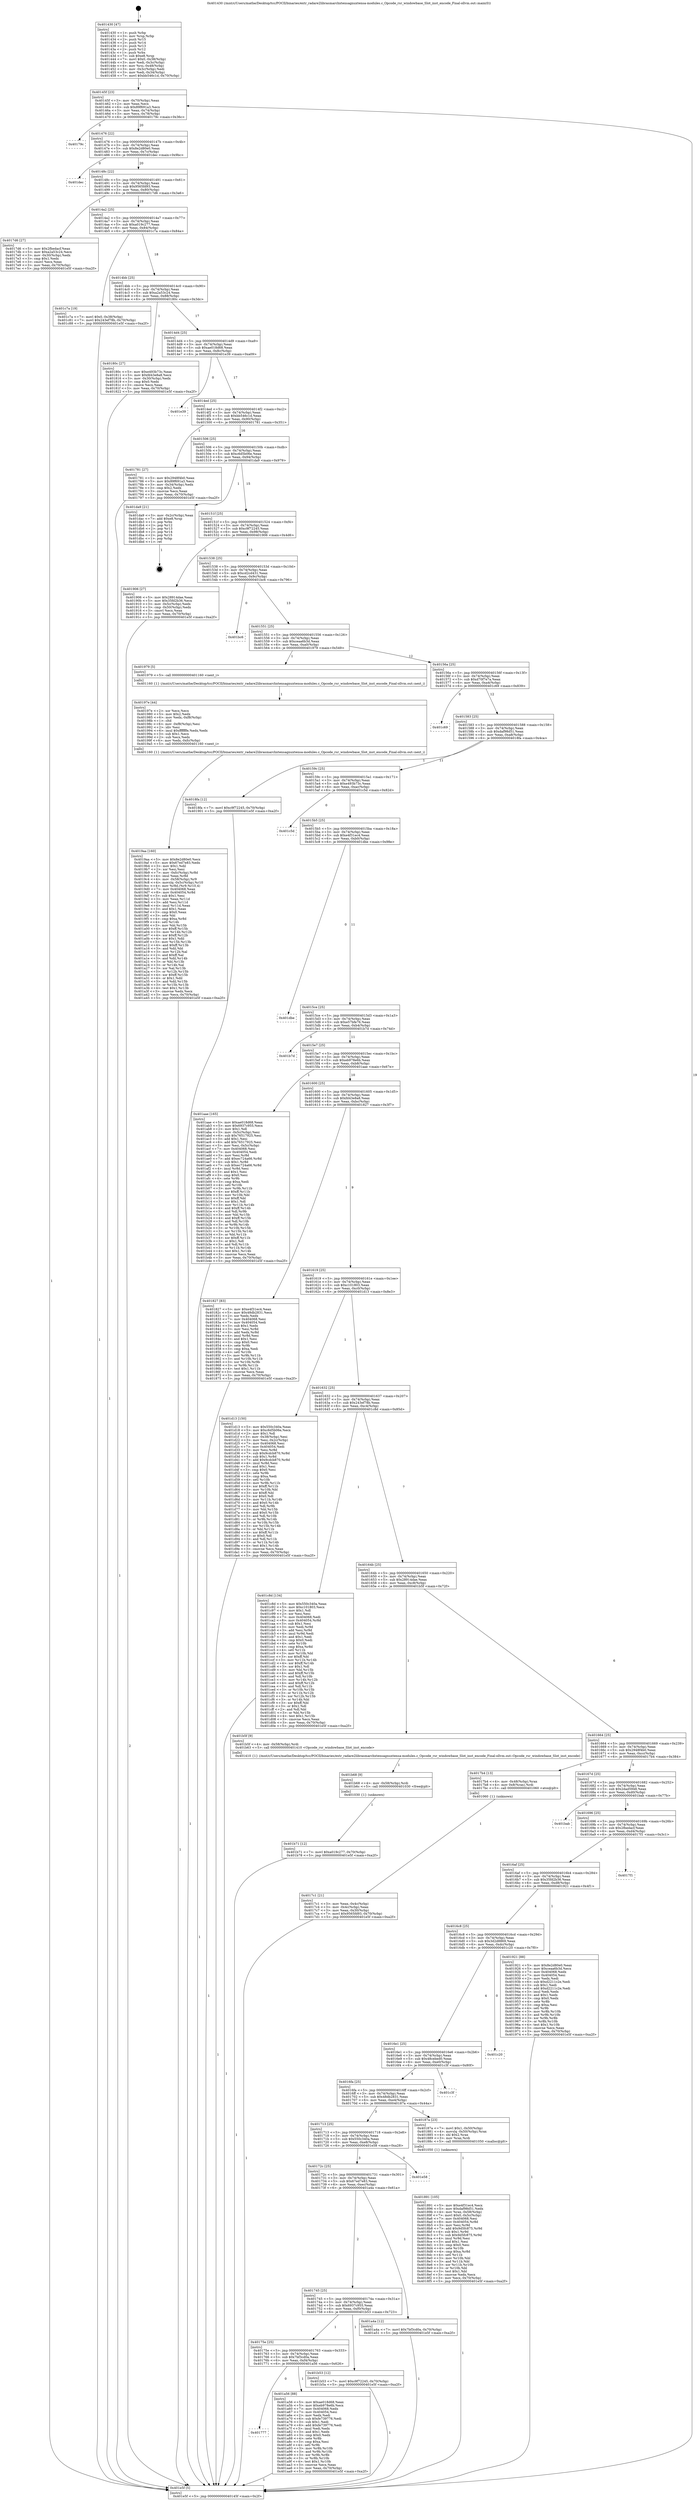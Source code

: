 digraph "0x401430" {
  label = "0x401430 (/mnt/c/Users/mathe/Desktop/tcc/POCII/binaries/extr_radare2librasmarchxtensagnuxtensa-modules.c_Opcode_rsr_windowbase_Slot_inst_encode_Final-ollvm.out::main(0))"
  labelloc = "t"
  node[shape=record]

  Entry [label="",width=0.3,height=0.3,shape=circle,fillcolor=black,style=filled]
  "0x40145f" [label="{
     0x40145f [23]\l
     | [instrs]\l
     &nbsp;&nbsp;0x40145f \<+3\>: mov -0x70(%rbp),%eax\l
     &nbsp;&nbsp;0x401462 \<+2\>: mov %eax,%ecx\l
     &nbsp;&nbsp;0x401464 \<+6\>: sub $0x89f691a3,%ecx\l
     &nbsp;&nbsp;0x40146a \<+3\>: mov %eax,-0x74(%rbp)\l
     &nbsp;&nbsp;0x40146d \<+3\>: mov %ecx,-0x78(%rbp)\l
     &nbsp;&nbsp;0x401470 \<+6\>: je 000000000040179c \<main+0x36c\>\l
  }"]
  "0x40179c" [label="{
     0x40179c\l
  }", style=dashed]
  "0x401476" [label="{
     0x401476 [22]\l
     | [instrs]\l
     &nbsp;&nbsp;0x401476 \<+5\>: jmp 000000000040147b \<main+0x4b\>\l
     &nbsp;&nbsp;0x40147b \<+3\>: mov -0x74(%rbp),%eax\l
     &nbsp;&nbsp;0x40147e \<+5\>: sub $0x8e2d80e0,%eax\l
     &nbsp;&nbsp;0x401483 \<+3\>: mov %eax,-0x7c(%rbp)\l
     &nbsp;&nbsp;0x401486 \<+6\>: je 0000000000401dec \<main+0x9bc\>\l
  }"]
  Exit [label="",width=0.3,height=0.3,shape=circle,fillcolor=black,style=filled,peripheries=2]
  "0x401dec" [label="{
     0x401dec\l
  }", style=dashed]
  "0x40148c" [label="{
     0x40148c [22]\l
     | [instrs]\l
     &nbsp;&nbsp;0x40148c \<+5\>: jmp 0000000000401491 \<main+0x61\>\l
     &nbsp;&nbsp;0x401491 \<+3\>: mov -0x74(%rbp),%eax\l
     &nbsp;&nbsp;0x401494 \<+5\>: sub $0x9565fd93,%eax\l
     &nbsp;&nbsp;0x401499 \<+3\>: mov %eax,-0x80(%rbp)\l
     &nbsp;&nbsp;0x40149c \<+6\>: je 00000000004017d6 \<main+0x3a6\>\l
  }"]
  "0x401b71" [label="{
     0x401b71 [12]\l
     | [instrs]\l
     &nbsp;&nbsp;0x401b71 \<+7\>: movl $0xa019c277,-0x70(%rbp)\l
     &nbsp;&nbsp;0x401b78 \<+5\>: jmp 0000000000401e5f \<main+0xa2f\>\l
  }"]
  "0x4017d6" [label="{
     0x4017d6 [27]\l
     | [instrs]\l
     &nbsp;&nbsp;0x4017d6 \<+5\>: mov $0x2fbedacf,%eax\l
     &nbsp;&nbsp;0x4017db \<+5\>: mov $0xa2a53c24,%ecx\l
     &nbsp;&nbsp;0x4017e0 \<+3\>: mov -0x30(%rbp),%edx\l
     &nbsp;&nbsp;0x4017e3 \<+3\>: cmp $0x1,%edx\l
     &nbsp;&nbsp;0x4017e6 \<+3\>: cmovl %ecx,%eax\l
     &nbsp;&nbsp;0x4017e9 \<+3\>: mov %eax,-0x70(%rbp)\l
     &nbsp;&nbsp;0x4017ec \<+5\>: jmp 0000000000401e5f \<main+0xa2f\>\l
  }"]
  "0x4014a2" [label="{
     0x4014a2 [25]\l
     | [instrs]\l
     &nbsp;&nbsp;0x4014a2 \<+5\>: jmp 00000000004014a7 \<main+0x77\>\l
     &nbsp;&nbsp;0x4014a7 \<+3\>: mov -0x74(%rbp),%eax\l
     &nbsp;&nbsp;0x4014aa \<+5\>: sub $0xa019c277,%eax\l
     &nbsp;&nbsp;0x4014af \<+6\>: mov %eax,-0x84(%rbp)\l
     &nbsp;&nbsp;0x4014b5 \<+6\>: je 0000000000401c7a \<main+0x84a\>\l
  }"]
  "0x401b68" [label="{
     0x401b68 [9]\l
     | [instrs]\l
     &nbsp;&nbsp;0x401b68 \<+4\>: mov -0x58(%rbp),%rdi\l
     &nbsp;&nbsp;0x401b6c \<+5\>: call 0000000000401030 \<free@plt\>\l
     | [calls]\l
     &nbsp;&nbsp;0x401030 \{1\} (unknown)\l
  }"]
  "0x401c7a" [label="{
     0x401c7a [19]\l
     | [instrs]\l
     &nbsp;&nbsp;0x401c7a \<+7\>: movl $0x0,-0x38(%rbp)\l
     &nbsp;&nbsp;0x401c81 \<+7\>: movl $0x243ef78b,-0x70(%rbp)\l
     &nbsp;&nbsp;0x401c88 \<+5\>: jmp 0000000000401e5f \<main+0xa2f\>\l
  }"]
  "0x4014bb" [label="{
     0x4014bb [25]\l
     | [instrs]\l
     &nbsp;&nbsp;0x4014bb \<+5\>: jmp 00000000004014c0 \<main+0x90\>\l
     &nbsp;&nbsp;0x4014c0 \<+3\>: mov -0x74(%rbp),%eax\l
     &nbsp;&nbsp;0x4014c3 \<+5\>: sub $0xa2a53c24,%eax\l
     &nbsp;&nbsp;0x4014c8 \<+6\>: mov %eax,-0x88(%rbp)\l
     &nbsp;&nbsp;0x4014ce \<+6\>: je 000000000040180c \<main+0x3dc\>\l
  }"]
  "0x401777" [label="{
     0x401777\l
  }", style=dashed]
  "0x40180c" [label="{
     0x40180c [27]\l
     | [instrs]\l
     &nbsp;&nbsp;0x40180c \<+5\>: mov $0xe493b73c,%eax\l
     &nbsp;&nbsp;0x401811 \<+5\>: mov $0xfd43e8a8,%ecx\l
     &nbsp;&nbsp;0x401816 \<+3\>: mov -0x30(%rbp),%edx\l
     &nbsp;&nbsp;0x401819 \<+3\>: cmp $0x0,%edx\l
     &nbsp;&nbsp;0x40181c \<+3\>: cmove %ecx,%eax\l
     &nbsp;&nbsp;0x40181f \<+3\>: mov %eax,-0x70(%rbp)\l
     &nbsp;&nbsp;0x401822 \<+5\>: jmp 0000000000401e5f \<main+0xa2f\>\l
  }"]
  "0x4014d4" [label="{
     0x4014d4 [25]\l
     | [instrs]\l
     &nbsp;&nbsp;0x4014d4 \<+5\>: jmp 00000000004014d9 \<main+0xa9\>\l
     &nbsp;&nbsp;0x4014d9 \<+3\>: mov -0x74(%rbp),%eax\l
     &nbsp;&nbsp;0x4014dc \<+5\>: sub $0xae018d68,%eax\l
     &nbsp;&nbsp;0x4014e1 \<+6\>: mov %eax,-0x8c(%rbp)\l
     &nbsp;&nbsp;0x4014e7 \<+6\>: je 0000000000401e39 \<main+0xa09\>\l
  }"]
  "0x401a56" [label="{
     0x401a56 [88]\l
     | [instrs]\l
     &nbsp;&nbsp;0x401a56 \<+5\>: mov $0xae018d68,%eax\l
     &nbsp;&nbsp;0x401a5b \<+5\>: mov $0xeb978e6b,%ecx\l
     &nbsp;&nbsp;0x401a60 \<+7\>: mov 0x404068,%edx\l
     &nbsp;&nbsp;0x401a67 \<+7\>: mov 0x404054,%esi\l
     &nbsp;&nbsp;0x401a6e \<+2\>: mov %edx,%edi\l
     &nbsp;&nbsp;0x401a70 \<+6\>: sub $0xfe739776,%edi\l
     &nbsp;&nbsp;0x401a76 \<+3\>: sub $0x1,%edi\l
     &nbsp;&nbsp;0x401a79 \<+6\>: add $0xfe739776,%edi\l
     &nbsp;&nbsp;0x401a7f \<+3\>: imul %edi,%edx\l
     &nbsp;&nbsp;0x401a82 \<+3\>: and $0x1,%edx\l
     &nbsp;&nbsp;0x401a85 \<+3\>: cmp $0x0,%edx\l
     &nbsp;&nbsp;0x401a88 \<+4\>: sete %r8b\l
     &nbsp;&nbsp;0x401a8c \<+3\>: cmp $0xa,%esi\l
     &nbsp;&nbsp;0x401a8f \<+4\>: setl %r9b\l
     &nbsp;&nbsp;0x401a93 \<+3\>: mov %r8b,%r10b\l
     &nbsp;&nbsp;0x401a96 \<+3\>: and %r9b,%r10b\l
     &nbsp;&nbsp;0x401a99 \<+3\>: xor %r9b,%r8b\l
     &nbsp;&nbsp;0x401a9c \<+3\>: or %r8b,%r10b\l
     &nbsp;&nbsp;0x401a9f \<+4\>: test $0x1,%r10b\l
     &nbsp;&nbsp;0x401aa3 \<+3\>: cmovne %ecx,%eax\l
     &nbsp;&nbsp;0x401aa6 \<+3\>: mov %eax,-0x70(%rbp)\l
     &nbsp;&nbsp;0x401aa9 \<+5\>: jmp 0000000000401e5f \<main+0xa2f\>\l
  }"]
  "0x401e39" [label="{
     0x401e39\l
  }", style=dashed]
  "0x4014ed" [label="{
     0x4014ed [25]\l
     | [instrs]\l
     &nbsp;&nbsp;0x4014ed \<+5\>: jmp 00000000004014f2 \<main+0xc2\>\l
     &nbsp;&nbsp;0x4014f2 \<+3\>: mov -0x74(%rbp),%eax\l
     &nbsp;&nbsp;0x4014f5 \<+5\>: sub $0xbb546c1d,%eax\l
     &nbsp;&nbsp;0x4014fa \<+6\>: mov %eax,-0x90(%rbp)\l
     &nbsp;&nbsp;0x401500 \<+6\>: je 0000000000401781 \<main+0x351\>\l
  }"]
  "0x40175e" [label="{
     0x40175e [25]\l
     | [instrs]\l
     &nbsp;&nbsp;0x40175e \<+5\>: jmp 0000000000401763 \<main+0x333\>\l
     &nbsp;&nbsp;0x401763 \<+3\>: mov -0x74(%rbp),%eax\l
     &nbsp;&nbsp;0x401766 \<+5\>: sub $0x7bf3cd0a,%eax\l
     &nbsp;&nbsp;0x40176b \<+6\>: mov %eax,-0xf4(%rbp)\l
     &nbsp;&nbsp;0x401771 \<+6\>: je 0000000000401a56 \<main+0x626\>\l
  }"]
  "0x401781" [label="{
     0x401781 [27]\l
     | [instrs]\l
     &nbsp;&nbsp;0x401781 \<+5\>: mov $0x2948f4b0,%eax\l
     &nbsp;&nbsp;0x401786 \<+5\>: mov $0x89f691a3,%ecx\l
     &nbsp;&nbsp;0x40178b \<+3\>: mov -0x34(%rbp),%edx\l
     &nbsp;&nbsp;0x40178e \<+3\>: cmp $0x2,%edx\l
     &nbsp;&nbsp;0x401791 \<+3\>: cmovne %ecx,%eax\l
     &nbsp;&nbsp;0x401794 \<+3\>: mov %eax,-0x70(%rbp)\l
     &nbsp;&nbsp;0x401797 \<+5\>: jmp 0000000000401e5f \<main+0xa2f\>\l
  }"]
  "0x401506" [label="{
     0x401506 [25]\l
     | [instrs]\l
     &nbsp;&nbsp;0x401506 \<+5\>: jmp 000000000040150b \<main+0xdb\>\l
     &nbsp;&nbsp;0x40150b \<+3\>: mov -0x74(%rbp),%eax\l
     &nbsp;&nbsp;0x40150e \<+5\>: sub $0xc6d5b06e,%eax\l
     &nbsp;&nbsp;0x401513 \<+6\>: mov %eax,-0x94(%rbp)\l
     &nbsp;&nbsp;0x401519 \<+6\>: je 0000000000401da9 \<main+0x979\>\l
  }"]
  "0x401e5f" [label="{
     0x401e5f [5]\l
     | [instrs]\l
     &nbsp;&nbsp;0x401e5f \<+5\>: jmp 000000000040145f \<main+0x2f\>\l
  }"]
  "0x401430" [label="{
     0x401430 [47]\l
     | [instrs]\l
     &nbsp;&nbsp;0x401430 \<+1\>: push %rbp\l
     &nbsp;&nbsp;0x401431 \<+3\>: mov %rsp,%rbp\l
     &nbsp;&nbsp;0x401434 \<+2\>: push %r15\l
     &nbsp;&nbsp;0x401436 \<+2\>: push %r14\l
     &nbsp;&nbsp;0x401438 \<+2\>: push %r13\l
     &nbsp;&nbsp;0x40143a \<+2\>: push %r12\l
     &nbsp;&nbsp;0x40143c \<+1\>: push %rbx\l
     &nbsp;&nbsp;0x40143d \<+7\>: sub $0xe8,%rsp\l
     &nbsp;&nbsp;0x401444 \<+7\>: movl $0x0,-0x38(%rbp)\l
     &nbsp;&nbsp;0x40144b \<+3\>: mov %edi,-0x3c(%rbp)\l
     &nbsp;&nbsp;0x40144e \<+4\>: mov %rsi,-0x48(%rbp)\l
     &nbsp;&nbsp;0x401452 \<+3\>: mov -0x3c(%rbp),%edi\l
     &nbsp;&nbsp;0x401455 \<+3\>: mov %edi,-0x34(%rbp)\l
     &nbsp;&nbsp;0x401458 \<+7\>: movl $0xbb546c1d,-0x70(%rbp)\l
  }"]
  "0x401b53" [label="{
     0x401b53 [12]\l
     | [instrs]\l
     &nbsp;&nbsp;0x401b53 \<+7\>: movl $0xc9f72245,-0x70(%rbp)\l
     &nbsp;&nbsp;0x401b5a \<+5\>: jmp 0000000000401e5f \<main+0xa2f\>\l
  }"]
  "0x401da9" [label="{
     0x401da9 [21]\l
     | [instrs]\l
     &nbsp;&nbsp;0x401da9 \<+3\>: mov -0x2c(%rbp),%eax\l
     &nbsp;&nbsp;0x401dac \<+7\>: add $0xe8,%rsp\l
     &nbsp;&nbsp;0x401db3 \<+1\>: pop %rbx\l
     &nbsp;&nbsp;0x401db4 \<+2\>: pop %r12\l
     &nbsp;&nbsp;0x401db6 \<+2\>: pop %r13\l
     &nbsp;&nbsp;0x401db8 \<+2\>: pop %r14\l
     &nbsp;&nbsp;0x401dba \<+2\>: pop %r15\l
     &nbsp;&nbsp;0x401dbc \<+1\>: pop %rbp\l
     &nbsp;&nbsp;0x401dbd \<+1\>: ret\l
  }"]
  "0x40151f" [label="{
     0x40151f [25]\l
     | [instrs]\l
     &nbsp;&nbsp;0x40151f \<+5\>: jmp 0000000000401524 \<main+0xf4\>\l
     &nbsp;&nbsp;0x401524 \<+3\>: mov -0x74(%rbp),%eax\l
     &nbsp;&nbsp;0x401527 \<+5\>: sub $0xc9f72245,%eax\l
     &nbsp;&nbsp;0x40152c \<+6\>: mov %eax,-0x98(%rbp)\l
     &nbsp;&nbsp;0x401532 \<+6\>: je 0000000000401906 \<main+0x4d6\>\l
  }"]
  "0x401745" [label="{
     0x401745 [25]\l
     | [instrs]\l
     &nbsp;&nbsp;0x401745 \<+5\>: jmp 000000000040174a \<main+0x31a\>\l
     &nbsp;&nbsp;0x40174a \<+3\>: mov -0x74(%rbp),%eax\l
     &nbsp;&nbsp;0x40174d \<+5\>: sub $0x6937c955,%eax\l
     &nbsp;&nbsp;0x401752 \<+6\>: mov %eax,-0xf0(%rbp)\l
     &nbsp;&nbsp;0x401758 \<+6\>: je 0000000000401b53 \<main+0x723\>\l
  }"]
  "0x401906" [label="{
     0x401906 [27]\l
     | [instrs]\l
     &nbsp;&nbsp;0x401906 \<+5\>: mov $0x28914dae,%eax\l
     &nbsp;&nbsp;0x40190b \<+5\>: mov $0x35fd2b36,%ecx\l
     &nbsp;&nbsp;0x401910 \<+3\>: mov -0x5c(%rbp),%edx\l
     &nbsp;&nbsp;0x401913 \<+3\>: cmp -0x50(%rbp),%edx\l
     &nbsp;&nbsp;0x401916 \<+3\>: cmovl %ecx,%eax\l
     &nbsp;&nbsp;0x401919 \<+3\>: mov %eax,-0x70(%rbp)\l
     &nbsp;&nbsp;0x40191c \<+5\>: jmp 0000000000401e5f \<main+0xa2f\>\l
  }"]
  "0x401538" [label="{
     0x401538 [25]\l
     | [instrs]\l
     &nbsp;&nbsp;0x401538 \<+5\>: jmp 000000000040153d \<main+0x10d\>\l
     &nbsp;&nbsp;0x40153d \<+3\>: mov -0x74(%rbp),%eax\l
     &nbsp;&nbsp;0x401540 \<+5\>: sub $0xcd2cd431,%eax\l
     &nbsp;&nbsp;0x401545 \<+6\>: mov %eax,-0x9c(%rbp)\l
     &nbsp;&nbsp;0x40154b \<+6\>: je 0000000000401bc6 \<main+0x796\>\l
  }"]
  "0x401a4a" [label="{
     0x401a4a [12]\l
     | [instrs]\l
     &nbsp;&nbsp;0x401a4a \<+7\>: movl $0x7bf3cd0a,-0x70(%rbp)\l
     &nbsp;&nbsp;0x401a51 \<+5\>: jmp 0000000000401e5f \<main+0xa2f\>\l
  }"]
  "0x401bc6" [label="{
     0x401bc6\l
  }", style=dashed]
  "0x401551" [label="{
     0x401551 [25]\l
     | [instrs]\l
     &nbsp;&nbsp;0x401551 \<+5\>: jmp 0000000000401556 \<main+0x126\>\l
     &nbsp;&nbsp;0x401556 \<+3\>: mov -0x74(%rbp),%eax\l
     &nbsp;&nbsp;0x401559 \<+5\>: sub $0xceaa6b3d,%eax\l
     &nbsp;&nbsp;0x40155e \<+6\>: mov %eax,-0xa0(%rbp)\l
     &nbsp;&nbsp;0x401564 \<+6\>: je 0000000000401979 \<main+0x549\>\l
  }"]
  "0x40172c" [label="{
     0x40172c [25]\l
     | [instrs]\l
     &nbsp;&nbsp;0x40172c \<+5\>: jmp 0000000000401731 \<main+0x301\>\l
     &nbsp;&nbsp;0x401731 \<+3\>: mov -0x74(%rbp),%eax\l
     &nbsp;&nbsp;0x401734 \<+5\>: sub $0x67ed7e83,%eax\l
     &nbsp;&nbsp;0x401739 \<+6\>: mov %eax,-0xec(%rbp)\l
     &nbsp;&nbsp;0x40173f \<+6\>: je 0000000000401a4a \<main+0x61a\>\l
  }"]
  "0x401979" [label="{
     0x401979 [5]\l
     | [instrs]\l
     &nbsp;&nbsp;0x401979 \<+5\>: call 0000000000401160 \<next_i\>\l
     | [calls]\l
     &nbsp;&nbsp;0x401160 \{1\} (/mnt/c/Users/mathe/Desktop/tcc/POCII/binaries/extr_radare2librasmarchxtensagnuxtensa-modules.c_Opcode_rsr_windowbase_Slot_inst_encode_Final-ollvm.out::next_i)\l
  }"]
  "0x40156a" [label="{
     0x40156a [25]\l
     | [instrs]\l
     &nbsp;&nbsp;0x40156a \<+5\>: jmp 000000000040156f \<main+0x13f\>\l
     &nbsp;&nbsp;0x40156f \<+3\>: mov -0x74(%rbp),%eax\l
     &nbsp;&nbsp;0x401572 \<+5\>: sub $0xd70f7e7a,%eax\l
     &nbsp;&nbsp;0x401577 \<+6\>: mov %eax,-0xa4(%rbp)\l
     &nbsp;&nbsp;0x40157d \<+6\>: je 0000000000401c69 \<main+0x839\>\l
  }"]
  "0x401e58" [label="{
     0x401e58\l
  }", style=dashed]
  "0x401c69" [label="{
     0x401c69\l
  }", style=dashed]
  "0x401583" [label="{
     0x401583 [25]\l
     | [instrs]\l
     &nbsp;&nbsp;0x401583 \<+5\>: jmp 0000000000401588 \<main+0x158\>\l
     &nbsp;&nbsp;0x401588 \<+3\>: mov -0x74(%rbp),%eax\l
     &nbsp;&nbsp;0x40158b \<+5\>: sub $0xdaf98d51,%eax\l
     &nbsp;&nbsp;0x401590 \<+6\>: mov %eax,-0xa8(%rbp)\l
     &nbsp;&nbsp;0x401596 \<+6\>: je 00000000004018fa \<main+0x4ca\>\l
  }"]
  "0x4019aa" [label="{
     0x4019aa [160]\l
     | [instrs]\l
     &nbsp;&nbsp;0x4019aa \<+5\>: mov $0x8e2d80e0,%ecx\l
     &nbsp;&nbsp;0x4019af \<+5\>: mov $0x67ed7e83,%edx\l
     &nbsp;&nbsp;0x4019b4 \<+3\>: mov $0x1,%dil\l
     &nbsp;&nbsp;0x4019b7 \<+2\>: xor %esi,%esi\l
     &nbsp;&nbsp;0x4019b9 \<+7\>: mov -0xfc(%rbp),%r8d\l
     &nbsp;&nbsp;0x4019c0 \<+4\>: imul %eax,%r8d\l
     &nbsp;&nbsp;0x4019c4 \<+4\>: mov -0x58(%rbp),%r9\l
     &nbsp;&nbsp;0x4019c8 \<+4\>: movslq -0x5c(%rbp),%r10\l
     &nbsp;&nbsp;0x4019cc \<+4\>: mov %r8d,(%r9,%r10,4)\l
     &nbsp;&nbsp;0x4019d0 \<+7\>: mov 0x404068,%eax\l
     &nbsp;&nbsp;0x4019d7 \<+8\>: mov 0x404054,%r8d\l
     &nbsp;&nbsp;0x4019df \<+3\>: sub $0x1,%esi\l
     &nbsp;&nbsp;0x4019e2 \<+3\>: mov %eax,%r11d\l
     &nbsp;&nbsp;0x4019e5 \<+3\>: add %esi,%r11d\l
     &nbsp;&nbsp;0x4019e8 \<+4\>: imul %r11d,%eax\l
     &nbsp;&nbsp;0x4019ec \<+3\>: and $0x1,%eax\l
     &nbsp;&nbsp;0x4019ef \<+3\>: cmp $0x0,%eax\l
     &nbsp;&nbsp;0x4019f2 \<+3\>: sete %bl\l
     &nbsp;&nbsp;0x4019f5 \<+4\>: cmp $0xa,%r8d\l
     &nbsp;&nbsp;0x4019f9 \<+4\>: setl %r14b\l
     &nbsp;&nbsp;0x4019fd \<+3\>: mov %bl,%r15b\l
     &nbsp;&nbsp;0x401a00 \<+4\>: xor $0xff,%r15b\l
     &nbsp;&nbsp;0x401a04 \<+3\>: mov %r14b,%r12b\l
     &nbsp;&nbsp;0x401a07 \<+4\>: xor $0xff,%r12b\l
     &nbsp;&nbsp;0x401a0b \<+4\>: xor $0x1,%dil\l
     &nbsp;&nbsp;0x401a0f \<+3\>: mov %r15b,%r13b\l
     &nbsp;&nbsp;0x401a12 \<+4\>: and $0xff,%r13b\l
     &nbsp;&nbsp;0x401a16 \<+3\>: and %dil,%bl\l
     &nbsp;&nbsp;0x401a19 \<+3\>: mov %r12b,%al\l
     &nbsp;&nbsp;0x401a1c \<+2\>: and $0xff,%al\l
     &nbsp;&nbsp;0x401a1e \<+3\>: and %dil,%r14b\l
     &nbsp;&nbsp;0x401a21 \<+3\>: or %bl,%r13b\l
     &nbsp;&nbsp;0x401a24 \<+3\>: or %r14b,%al\l
     &nbsp;&nbsp;0x401a27 \<+3\>: xor %al,%r13b\l
     &nbsp;&nbsp;0x401a2a \<+3\>: or %r12b,%r15b\l
     &nbsp;&nbsp;0x401a2d \<+4\>: xor $0xff,%r15b\l
     &nbsp;&nbsp;0x401a31 \<+4\>: or $0x1,%dil\l
     &nbsp;&nbsp;0x401a35 \<+3\>: and %dil,%r15b\l
     &nbsp;&nbsp;0x401a38 \<+3\>: or %r15b,%r13b\l
     &nbsp;&nbsp;0x401a3b \<+4\>: test $0x1,%r13b\l
     &nbsp;&nbsp;0x401a3f \<+3\>: cmovne %edx,%ecx\l
     &nbsp;&nbsp;0x401a42 \<+3\>: mov %ecx,-0x70(%rbp)\l
     &nbsp;&nbsp;0x401a45 \<+5\>: jmp 0000000000401e5f \<main+0xa2f\>\l
  }"]
  "0x4018fa" [label="{
     0x4018fa [12]\l
     | [instrs]\l
     &nbsp;&nbsp;0x4018fa \<+7\>: movl $0xc9f72245,-0x70(%rbp)\l
     &nbsp;&nbsp;0x401901 \<+5\>: jmp 0000000000401e5f \<main+0xa2f\>\l
  }"]
  "0x40159c" [label="{
     0x40159c [25]\l
     | [instrs]\l
     &nbsp;&nbsp;0x40159c \<+5\>: jmp 00000000004015a1 \<main+0x171\>\l
     &nbsp;&nbsp;0x4015a1 \<+3\>: mov -0x74(%rbp),%eax\l
     &nbsp;&nbsp;0x4015a4 \<+5\>: sub $0xe493b73c,%eax\l
     &nbsp;&nbsp;0x4015a9 \<+6\>: mov %eax,-0xac(%rbp)\l
     &nbsp;&nbsp;0x4015af \<+6\>: je 0000000000401c5d \<main+0x82d\>\l
  }"]
  "0x40197e" [label="{
     0x40197e [44]\l
     | [instrs]\l
     &nbsp;&nbsp;0x40197e \<+2\>: xor %ecx,%ecx\l
     &nbsp;&nbsp;0x401980 \<+5\>: mov $0x2,%edx\l
     &nbsp;&nbsp;0x401985 \<+6\>: mov %edx,-0xf8(%rbp)\l
     &nbsp;&nbsp;0x40198b \<+1\>: cltd\l
     &nbsp;&nbsp;0x40198c \<+6\>: mov -0xf8(%rbp),%esi\l
     &nbsp;&nbsp;0x401992 \<+2\>: idiv %esi\l
     &nbsp;&nbsp;0x401994 \<+6\>: imul $0xfffffffe,%edx,%edx\l
     &nbsp;&nbsp;0x40199a \<+3\>: sub $0x1,%ecx\l
     &nbsp;&nbsp;0x40199d \<+2\>: sub %ecx,%edx\l
     &nbsp;&nbsp;0x40199f \<+6\>: mov %edx,-0xfc(%rbp)\l
     &nbsp;&nbsp;0x4019a5 \<+5\>: call 0000000000401160 \<next_i\>\l
     | [calls]\l
     &nbsp;&nbsp;0x401160 \{1\} (/mnt/c/Users/mathe/Desktop/tcc/POCII/binaries/extr_radare2librasmarchxtensagnuxtensa-modules.c_Opcode_rsr_windowbase_Slot_inst_encode_Final-ollvm.out::next_i)\l
  }"]
  "0x401c5d" [label="{
     0x401c5d\l
  }", style=dashed]
  "0x4015b5" [label="{
     0x4015b5 [25]\l
     | [instrs]\l
     &nbsp;&nbsp;0x4015b5 \<+5\>: jmp 00000000004015ba \<main+0x18a\>\l
     &nbsp;&nbsp;0x4015ba \<+3\>: mov -0x74(%rbp),%eax\l
     &nbsp;&nbsp;0x4015bd \<+5\>: sub $0xe4f31ec4,%eax\l
     &nbsp;&nbsp;0x4015c2 \<+6\>: mov %eax,-0xb0(%rbp)\l
     &nbsp;&nbsp;0x4015c8 \<+6\>: je 0000000000401dbe \<main+0x98e\>\l
  }"]
  "0x401891" [label="{
     0x401891 [105]\l
     | [instrs]\l
     &nbsp;&nbsp;0x401891 \<+5\>: mov $0xe4f31ec4,%ecx\l
     &nbsp;&nbsp;0x401896 \<+5\>: mov $0xdaf98d51,%edx\l
     &nbsp;&nbsp;0x40189b \<+4\>: mov %rax,-0x58(%rbp)\l
     &nbsp;&nbsp;0x40189f \<+7\>: movl $0x0,-0x5c(%rbp)\l
     &nbsp;&nbsp;0x4018a6 \<+7\>: mov 0x404068,%esi\l
     &nbsp;&nbsp;0x4018ad \<+8\>: mov 0x404054,%r8d\l
     &nbsp;&nbsp;0x4018b5 \<+3\>: mov %esi,%r9d\l
     &nbsp;&nbsp;0x4018b8 \<+7\>: add $0x9d5fc875,%r9d\l
     &nbsp;&nbsp;0x4018bf \<+4\>: sub $0x1,%r9d\l
     &nbsp;&nbsp;0x4018c3 \<+7\>: sub $0x9d5fc875,%r9d\l
     &nbsp;&nbsp;0x4018ca \<+4\>: imul %r9d,%esi\l
     &nbsp;&nbsp;0x4018ce \<+3\>: and $0x1,%esi\l
     &nbsp;&nbsp;0x4018d1 \<+3\>: cmp $0x0,%esi\l
     &nbsp;&nbsp;0x4018d4 \<+4\>: sete %r10b\l
     &nbsp;&nbsp;0x4018d8 \<+4\>: cmp $0xa,%r8d\l
     &nbsp;&nbsp;0x4018dc \<+4\>: setl %r11b\l
     &nbsp;&nbsp;0x4018e0 \<+3\>: mov %r10b,%bl\l
     &nbsp;&nbsp;0x4018e3 \<+3\>: and %r11b,%bl\l
     &nbsp;&nbsp;0x4018e6 \<+3\>: xor %r11b,%r10b\l
     &nbsp;&nbsp;0x4018e9 \<+3\>: or %r10b,%bl\l
     &nbsp;&nbsp;0x4018ec \<+3\>: test $0x1,%bl\l
     &nbsp;&nbsp;0x4018ef \<+3\>: cmovne %edx,%ecx\l
     &nbsp;&nbsp;0x4018f2 \<+3\>: mov %ecx,-0x70(%rbp)\l
     &nbsp;&nbsp;0x4018f5 \<+5\>: jmp 0000000000401e5f \<main+0xa2f\>\l
  }"]
  "0x401dbe" [label="{
     0x401dbe\l
  }", style=dashed]
  "0x4015ce" [label="{
     0x4015ce [25]\l
     | [instrs]\l
     &nbsp;&nbsp;0x4015ce \<+5\>: jmp 00000000004015d3 \<main+0x1a3\>\l
     &nbsp;&nbsp;0x4015d3 \<+3\>: mov -0x74(%rbp),%eax\l
     &nbsp;&nbsp;0x4015d6 \<+5\>: sub $0xe57bfe76,%eax\l
     &nbsp;&nbsp;0x4015db \<+6\>: mov %eax,-0xb4(%rbp)\l
     &nbsp;&nbsp;0x4015e1 \<+6\>: je 0000000000401b7d \<main+0x74d\>\l
  }"]
  "0x401713" [label="{
     0x401713 [25]\l
     | [instrs]\l
     &nbsp;&nbsp;0x401713 \<+5\>: jmp 0000000000401718 \<main+0x2e8\>\l
     &nbsp;&nbsp;0x401718 \<+3\>: mov -0x74(%rbp),%eax\l
     &nbsp;&nbsp;0x40171b \<+5\>: sub $0x550c340a,%eax\l
     &nbsp;&nbsp;0x401720 \<+6\>: mov %eax,-0xe8(%rbp)\l
     &nbsp;&nbsp;0x401726 \<+6\>: je 0000000000401e58 \<main+0xa28\>\l
  }"]
  "0x401b7d" [label="{
     0x401b7d\l
  }", style=dashed]
  "0x4015e7" [label="{
     0x4015e7 [25]\l
     | [instrs]\l
     &nbsp;&nbsp;0x4015e7 \<+5\>: jmp 00000000004015ec \<main+0x1bc\>\l
     &nbsp;&nbsp;0x4015ec \<+3\>: mov -0x74(%rbp),%eax\l
     &nbsp;&nbsp;0x4015ef \<+5\>: sub $0xeb978e6b,%eax\l
     &nbsp;&nbsp;0x4015f4 \<+6\>: mov %eax,-0xb8(%rbp)\l
     &nbsp;&nbsp;0x4015fa \<+6\>: je 0000000000401aae \<main+0x67e\>\l
  }"]
  "0x40187a" [label="{
     0x40187a [23]\l
     | [instrs]\l
     &nbsp;&nbsp;0x40187a \<+7\>: movl $0x1,-0x50(%rbp)\l
     &nbsp;&nbsp;0x401881 \<+4\>: movslq -0x50(%rbp),%rax\l
     &nbsp;&nbsp;0x401885 \<+4\>: shl $0x2,%rax\l
     &nbsp;&nbsp;0x401889 \<+3\>: mov %rax,%rdi\l
     &nbsp;&nbsp;0x40188c \<+5\>: call 0000000000401050 \<malloc@plt\>\l
     | [calls]\l
     &nbsp;&nbsp;0x401050 \{1\} (unknown)\l
  }"]
  "0x401aae" [label="{
     0x401aae [165]\l
     | [instrs]\l
     &nbsp;&nbsp;0x401aae \<+5\>: mov $0xae018d68,%eax\l
     &nbsp;&nbsp;0x401ab3 \<+5\>: mov $0x6937c955,%ecx\l
     &nbsp;&nbsp;0x401ab8 \<+2\>: mov $0x1,%dl\l
     &nbsp;&nbsp;0x401aba \<+3\>: mov -0x5c(%rbp),%esi\l
     &nbsp;&nbsp;0x401abd \<+6\>: sub $0x76517925,%esi\l
     &nbsp;&nbsp;0x401ac3 \<+3\>: add $0x1,%esi\l
     &nbsp;&nbsp;0x401ac6 \<+6\>: add $0x76517925,%esi\l
     &nbsp;&nbsp;0x401acc \<+3\>: mov %esi,-0x5c(%rbp)\l
     &nbsp;&nbsp;0x401acf \<+7\>: mov 0x404068,%esi\l
     &nbsp;&nbsp;0x401ad6 \<+7\>: mov 0x404054,%edi\l
     &nbsp;&nbsp;0x401add \<+3\>: mov %esi,%r8d\l
     &nbsp;&nbsp;0x401ae0 \<+7\>: add $0xec724a66,%r8d\l
     &nbsp;&nbsp;0x401ae7 \<+4\>: sub $0x1,%r8d\l
     &nbsp;&nbsp;0x401aeb \<+7\>: sub $0xec724a66,%r8d\l
     &nbsp;&nbsp;0x401af2 \<+4\>: imul %r8d,%esi\l
     &nbsp;&nbsp;0x401af6 \<+3\>: and $0x1,%esi\l
     &nbsp;&nbsp;0x401af9 \<+3\>: cmp $0x0,%esi\l
     &nbsp;&nbsp;0x401afc \<+4\>: sete %r9b\l
     &nbsp;&nbsp;0x401b00 \<+3\>: cmp $0xa,%edi\l
     &nbsp;&nbsp;0x401b03 \<+4\>: setl %r10b\l
     &nbsp;&nbsp;0x401b07 \<+3\>: mov %r9b,%r11b\l
     &nbsp;&nbsp;0x401b0a \<+4\>: xor $0xff,%r11b\l
     &nbsp;&nbsp;0x401b0e \<+3\>: mov %r10b,%bl\l
     &nbsp;&nbsp;0x401b11 \<+3\>: xor $0xff,%bl\l
     &nbsp;&nbsp;0x401b14 \<+3\>: xor $0x1,%dl\l
     &nbsp;&nbsp;0x401b17 \<+3\>: mov %r11b,%r14b\l
     &nbsp;&nbsp;0x401b1a \<+4\>: and $0xff,%r14b\l
     &nbsp;&nbsp;0x401b1e \<+3\>: and %dl,%r9b\l
     &nbsp;&nbsp;0x401b21 \<+3\>: mov %bl,%r15b\l
     &nbsp;&nbsp;0x401b24 \<+4\>: and $0xff,%r15b\l
     &nbsp;&nbsp;0x401b28 \<+3\>: and %dl,%r10b\l
     &nbsp;&nbsp;0x401b2b \<+3\>: or %r9b,%r14b\l
     &nbsp;&nbsp;0x401b2e \<+3\>: or %r10b,%r15b\l
     &nbsp;&nbsp;0x401b31 \<+3\>: xor %r15b,%r14b\l
     &nbsp;&nbsp;0x401b34 \<+3\>: or %bl,%r11b\l
     &nbsp;&nbsp;0x401b37 \<+4\>: xor $0xff,%r11b\l
     &nbsp;&nbsp;0x401b3b \<+3\>: or $0x1,%dl\l
     &nbsp;&nbsp;0x401b3e \<+3\>: and %dl,%r11b\l
     &nbsp;&nbsp;0x401b41 \<+3\>: or %r11b,%r14b\l
     &nbsp;&nbsp;0x401b44 \<+4\>: test $0x1,%r14b\l
     &nbsp;&nbsp;0x401b48 \<+3\>: cmovne %ecx,%eax\l
     &nbsp;&nbsp;0x401b4b \<+3\>: mov %eax,-0x70(%rbp)\l
     &nbsp;&nbsp;0x401b4e \<+5\>: jmp 0000000000401e5f \<main+0xa2f\>\l
  }"]
  "0x401600" [label="{
     0x401600 [25]\l
     | [instrs]\l
     &nbsp;&nbsp;0x401600 \<+5\>: jmp 0000000000401605 \<main+0x1d5\>\l
     &nbsp;&nbsp;0x401605 \<+3\>: mov -0x74(%rbp),%eax\l
     &nbsp;&nbsp;0x401608 \<+5\>: sub $0xfd43e8a8,%eax\l
     &nbsp;&nbsp;0x40160d \<+6\>: mov %eax,-0xbc(%rbp)\l
     &nbsp;&nbsp;0x401613 \<+6\>: je 0000000000401827 \<main+0x3f7\>\l
  }"]
  "0x4016fa" [label="{
     0x4016fa [25]\l
     | [instrs]\l
     &nbsp;&nbsp;0x4016fa \<+5\>: jmp 00000000004016ff \<main+0x2cf\>\l
     &nbsp;&nbsp;0x4016ff \<+3\>: mov -0x74(%rbp),%eax\l
     &nbsp;&nbsp;0x401702 \<+5\>: sub $0x48db2831,%eax\l
     &nbsp;&nbsp;0x401707 \<+6\>: mov %eax,-0xe4(%rbp)\l
     &nbsp;&nbsp;0x40170d \<+6\>: je 000000000040187a \<main+0x44a\>\l
  }"]
  "0x401827" [label="{
     0x401827 [83]\l
     | [instrs]\l
     &nbsp;&nbsp;0x401827 \<+5\>: mov $0xe4f31ec4,%eax\l
     &nbsp;&nbsp;0x40182c \<+5\>: mov $0x48db2831,%ecx\l
     &nbsp;&nbsp;0x401831 \<+2\>: xor %edx,%edx\l
     &nbsp;&nbsp;0x401833 \<+7\>: mov 0x404068,%esi\l
     &nbsp;&nbsp;0x40183a \<+7\>: mov 0x404054,%edi\l
     &nbsp;&nbsp;0x401841 \<+3\>: sub $0x1,%edx\l
     &nbsp;&nbsp;0x401844 \<+3\>: mov %esi,%r8d\l
     &nbsp;&nbsp;0x401847 \<+3\>: add %edx,%r8d\l
     &nbsp;&nbsp;0x40184a \<+4\>: imul %r8d,%esi\l
     &nbsp;&nbsp;0x40184e \<+3\>: and $0x1,%esi\l
     &nbsp;&nbsp;0x401851 \<+3\>: cmp $0x0,%esi\l
     &nbsp;&nbsp;0x401854 \<+4\>: sete %r9b\l
     &nbsp;&nbsp;0x401858 \<+3\>: cmp $0xa,%edi\l
     &nbsp;&nbsp;0x40185b \<+4\>: setl %r10b\l
     &nbsp;&nbsp;0x40185f \<+3\>: mov %r9b,%r11b\l
     &nbsp;&nbsp;0x401862 \<+3\>: and %r10b,%r11b\l
     &nbsp;&nbsp;0x401865 \<+3\>: xor %r10b,%r9b\l
     &nbsp;&nbsp;0x401868 \<+3\>: or %r9b,%r11b\l
     &nbsp;&nbsp;0x40186b \<+4\>: test $0x1,%r11b\l
     &nbsp;&nbsp;0x40186f \<+3\>: cmovne %ecx,%eax\l
     &nbsp;&nbsp;0x401872 \<+3\>: mov %eax,-0x70(%rbp)\l
     &nbsp;&nbsp;0x401875 \<+5\>: jmp 0000000000401e5f \<main+0xa2f\>\l
  }"]
  "0x401619" [label="{
     0x401619 [25]\l
     | [instrs]\l
     &nbsp;&nbsp;0x401619 \<+5\>: jmp 000000000040161e \<main+0x1ee\>\l
     &nbsp;&nbsp;0x40161e \<+3\>: mov -0x74(%rbp),%eax\l
     &nbsp;&nbsp;0x401621 \<+5\>: sub $0xc101803,%eax\l
     &nbsp;&nbsp;0x401626 \<+6\>: mov %eax,-0xc0(%rbp)\l
     &nbsp;&nbsp;0x40162c \<+6\>: je 0000000000401d13 \<main+0x8e3\>\l
  }"]
  "0x401c3f" [label="{
     0x401c3f\l
  }", style=dashed]
  "0x401d13" [label="{
     0x401d13 [150]\l
     | [instrs]\l
     &nbsp;&nbsp;0x401d13 \<+5\>: mov $0x550c340a,%eax\l
     &nbsp;&nbsp;0x401d18 \<+5\>: mov $0xc6d5b06e,%ecx\l
     &nbsp;&nbsp;0x401d1d \<+2\>: mov $0x1,%dl\l
     &nbsp;&nbsp;0x401d1f \<+3\>: mov -0x38(%rbp),%esi\l
     &nbsp;&nbsp;0x401d22 \<+3\>: mov %esi,-0x2c(%rbp)\l
     &nbsp;&nbsp;0x401d25 \<+7\>: mov 0x404068,%esi\l
     &nbsp;&nbsp;0x401d2c \<+7\>: mov 0x404054,%edi\l
     &nbsp;&nbsp;0x401d33 \<+3\>: mov %esi,%r8d\l
     &nbsp;&nbsp;0x401d36 \<+7\>: sub $0x9cdcb870,%r8d\l
     &nbsp;&nbsp;0x401d3d \<+4\>: sub $0x1,%r8d\l
     &nbsp;&nbsp;0x401d41 \<+7\>: add $0x9cdcb870,%r8d\l
     &nbsp;&nbsp;0x401d48 \<+4\>: imul %r8d,%esi\l
     &nbsp;&nbsp;0x401d4c \<+3\>: and $0x1,%esi\l
     &nbsp;&nbsp;0x401d4f \<+3\>: cmp $0x0,%esi\l
     &nbsp;&nbsp;0x401d52 \<+4\>: sete %r9b\l
     &nbsp;&nbsp;0x401d56 \<+3\>: cmp $0xa,%edi\l
     &nbsp;&nbsp;0x401d59 \<+4\>: setl %r10b\l
     &nbsp;&nbsp;0x401d5d \<+3\>: mov %r9b,%r11b\l
     &nbsp;&nbsp;0x401d60 \<+4\>: xor $0xff,%r11b\l
     &nbsp;&nbsp;0x401d64 \<+3\>: mov %r10b,%bl\l
     &nbsp;&nbsp;0x401d67 \<+3\>: xor $0xff,%bl\l
     &nbsp;&nbsp;0x401d6a \<+3\>: xor $0x0,%dl\l
     &nbsp;&nbsp;0x401d6d \<+3\>: mov %r11b,%r14b\l
     &nbsp;&nbsp;0x401d70 \<+4\>: and $0x0,%r14b\l
     &nbsp;&nbsp;0x401d74 \<+3\>: and %dl,%r9b\l
     &nbsp;&nbsp;0x401d77 \<+3\>: mov %bl,%r15b\l
     &nbsp;&nbsp;0x401d7a \<+4\>: and $0x0,%r15b\l
     &nbsp;&nbsp;0x401d7e \<+3\>: and %dl,%r10b\l
     &nbsp;&nbsp;0x401d81 \<+3\>: or %r9b,%r14b\l
     &nbsp;&nbsp;0x401d84 \<+3\>: or %r10b,%r15b\l
     &nbsp;&nbsp;0x401d87 \<+3\>: xor %r15b,%r14b\l
     &nbsp;&nbsp;0x401d8a \<+3\>: or %bl,%r11b\l
     &nbsp;&nbsp;0x401d8d \<+4\>: xor $0xff,%r11b\l
     &nbsp;&nbsp;0x401d91 \<+3\>: or $0x0,%dl\l
     &nbsp;&nbsp;0x401d94 \<+3\>: and %dl,%r11b\l
     &nbsp;&nbsp;0x401d97 \<+3\>: or %r11b,%r14b\l
     &nbsp;&nbsp;0x401d9a \<+4\>: test $0x1,%r14b\l
     &nbsp;&nbsp;0x401d9e \<+3\>: cmovne %ecx,%eax\l
     &nbsp;&nbsp;0x401da1 \<+3\>: mov %eax,-0x70(%rbp)\l
     &nbsp;&nbsp;0x401da4 \<+5\>: jmp 0000000000401e5f \<main+0xa2f\>\l
  }"]
  "0x401632" [label="{
     0x401632 [25]\l
     | [instrs]\l
     &nbsp;&nbsp;0x401632 \<+5\>: jmp 0000000000401637 \<main+0x207\>\l
     &nbsp;&nbsp;0x401637 \<+3\>: mov -0x74(%rbp),%eax\l
     &nbsp;&nbsp;0x40163a \<+5\>: sub $0x243ef78b,%eax\l
     &nbsp;&nbsp;0x40163f \<+6\>: mov %eax,-0xc4(%rbp)\l
     &nbsp;&nbsp;0x401645 \<+6\>: je 0000000000401c8d \<main+0x85d\>\l
  }"]
  "0x4016e1" [label="{
     0x4016e1 [25]\l
     | [instrs]\l
     &nbsp;&nbsp;0x4016e1 \<+5\>: jmp 00000000004016e6 \<main+0x2b6\>\l
     &nbsp;&nbsp;0x4016e6 \<+3\>: mov -0x74(%rbp),%eax\l
     &nbsp;&nbsp;0x4016e9 \<+5\>: sub $0x48cebed0,%eax\l
     &nbsp;&nbsp;0x4016ee \<+6\>: mov %eax,-0xe0(%rbp)\l
     &nbsp;&nbsp;0x4016f4 \<+6\>: je 0000000000401c3f \<main+0x80f\>\l
  }"]
  "0x401c8d" [label="{
     0x401c8d [134]\l
     | [instrs]\l
     &nbsp;&nbsp;0x401c8d \<+5\>: mov $0x550c340a,%eax\l
     &nbsp;&nbsp;0x401c92 \<+5\>: mov $0xc101803,%ecx\l
     &nbsp;&nbsp;0x401c97 \<+2\>: mov $0x1,%dl\l
     &nbsp;&nbsp;0x401c99 \<+2\>: xor %esi,%esi\l
     &nbsp;&nbsp;0x401c9b \<+7\>: mov 0x404068,%edi\l
     &nbsp;&nbsp;0x401ca2 \<+8\>: mov 0x404054,%r8d\l
     &nbsp;&nbsp;0x401caa \<+3\>: sub $0x1,%esi\l
     &nbsp;&nbsp;0x401cad \<+3\>: mov %edi,%r9d\l
     &nbsp;&nbsp;0x401cb0 \<+3\>: add %esi,%r9d\l
     &nbsp;&nbsp;0x401cb3 \<+4\>: imul %r9d,%edi\l
     &nbsp;&nbsp;0x401cb7 \<+3\>: and $0x1,%edi\l
     &nbsp;&nbsp;0x401cba \<+3\>: cmp $0x0,%edi\l
     &nbsp;&nbsp;0x401cbd \<+4\>: sete %r10b\l
     &nbsp;&nbsp;0x401cc1 \<+4\>: cmp $0xa,%r8d\l
     &nbsp;&nbsp;0x401cc5 \<+4\>: setl %r11b\l
     &nbsp;&nbsp;0x401cc9 \<+3\>: mov %r10b,%bl\l
     &nbsp;&nbsp;0x401ccc \<+3\>: xor $0xff,%bl\l
     &nbsp;&nbsp;0x401ccf \<+3\>: mov %r11b,%r14b\l
     &nbsp;&nbsp;0x401cd2 \<+4\>: xor $0xff,%r14b\l
     &nbsp;&nbsp;0x401cd6 \<+3\>: xor $0x1,%dl\l
     &nbsp;&nbsp;0x401cd9 \<+3\>: mov %bl,%r15b\l
     &nbsp;&nbsp;0x401cdc \<+4\>: and $0xff,%r15b\l
     &nbsp;&nbsp;0x401ce0 \<+3\>: and %dl,%r10b\l
     &nbsp;&nbsp;0x401ce3 \<+3\>: mov %r14b,%r12b\l
     &nbsp;&nbsp;0x401ce6 \<+4\>: and $0xff,%r12b\l
     &nbsp;&nbsp;0x401cea \<+3\>: and %dl,%r11b\l
     &nbsp;&nbsp;0x401ced \<+3\>: or %r10b,%r15b\l
     &nbsp;&nbsp;0x401cf0 \<+3\>: or %r11b,%r12b\l
     &nbsp;&nbsp;0x401cf3 \<+3\>: xor %r12b,%r15b\l
     &nbsp;&nbsp;0x401cf6 \<+3\>: or %r14b,%bl\l
     &nbsp;&nbsp;0x401cf9 \<+3\>: xor $0xff,%bl\l
     &nbsp;&nbsp;0x401cfc \<+3\>: or $0x1,%dl\l
     &nbsp;&nbsp;0x401cff \<+2\>: and %dl,%bl\l
     &nbsp;&nbsp;0x401d01 \<+3\>: or %bl,%r15b\l
     &nbsp;&nbsp;0x401d04 \<+4\>: test $0x1,%r15b\l
     &nbsp;&nbsp;0x401d08 \<+3\>: cmovne %ecx,%eax\l
     &nbsp;&nbsp;0x401d0b \<+3\>: mov %eax,-0x70(%rbp)\l
     &nbsp;&nbsp;0x401d0e \<+5\>: jmp 0000000000401e5f \<main+0xa2f\>\l
  }"]
  "0x40164b" [label="{
     0x40164b [25]\l
     | [instrs]\l
     &nbsp;&nbsp;0x40164b \<+5\>: jmp 0000000000401650 \<main+0x220\>\l
     &nbsp;&nbsp;0x401650 \<+3\>: mov -0x74(%rbp),%eax\l
     &nbsp;&nbsp;0x401653 \<+5\>: sub $0x28914dae,%eax\l
     &nbsp;&nbsp;0x401658 \<+6\>: mov %eax,-0xc8(%rbp)\l
     &nbsp;&nbsp;0x40165e \<+6\>: je 0000000000401b5f \<main+0x72f\>\l
  }"]
  "0x401c20" [label="{
     0x401c20\l
  }", style=dashed]
  "0x401b5f" [label="{
     0x401b5f [9]\l
     | [instrs]\l
     &nbsp;&nbsp;0x401b5f \<+4\>: mov -0x58(%rbp),%rdi\l
     &nbsp;&nbsp;0x401b63 \<+5\>: call 0000000000401410 \<Opcode_rsr_windowbase_Slot_inst_encode\>\l
     | [calls]\l
     &nbsp;&nbsp;0x401410 \{1\} (/mnt/c/Users/mathe/Desktop/tcc/POCII/binaries/extr_radare2librasmarchxtensagnuxtensa-modules.c_Opcode_rsr_windowbase_Slot_inst_encode_Final-ollvm.out::Opcode_rsr_windowbase_Slot_inst_encode)\l
  }"]
  "0x401664" [label="{
     0x401664 [25]\l
     | [instrs]\l
     &nbsp;&nbsp;0x401664 \<+5\>: jmp 0000000000401669 \<main+0x239\>\l
     &nbsp;&nbsp;0x401669 \<+3\>: mov -0x74(%rbp),%eax\l
     &nbsp;&nbsp;0x40166c \<+5\>: sub $0x2948f4b0,%eax\l
     &nbsp;&nbsp;0x401671 \<+6\>: mov %eax,-0xcc(%rbp)\l
     &nbsp;&nbsp;0x401677 \<+6\>: je 00000000004017b4 \<main+0x384\>\l
  }"]
  "0x4016c8" [label="{
     0x4016c8 [25]\l
     | [instrs]\l
     &nbsp;&nbsp;0x4016c8 \<+5\>: jmp 00000000004016cd \<main+0x29d\>\l
     &nbsp;&nbsp;0x4016cd \<+3\>: mov -0x74(%rbp),%eax\l
     &nbsp;&nbsp;0x4016d0 \<+5\>: sub $0x3d2d8869,%eax\l
     &nbsp;&nbsp;0x4016d5 \<+6\>: mov %eax,-0xdc(%rbp)\l
     &nbsp;&nbsp;0x4016db \<+6\>: je 0000000000401c20 \<main+0x7f0\>\l
  }"]
  "0x4017b4" [label="{
     0x4017b4 [13]\l
     | [instrs]\l
     &nbsp;&nbsp;0x4017b4 \<+4\>: mov -0x48(%rbp),%rax\l
     &nbsp;&nbsp;0x4017b8 \<+4\>: mov 0x8(%rax),%rdi\l
     &nbsp;&nbsp;0x4017bc \<+5\>: call 0000000000401060 \<atoi@plt\>\l
     | [calls]\l
     &nbsp;&nbsp;0x401060 \{1\} (unknown)\l
  }"]
  "0x40167d" [label="{
     0x40167d [25]\l
     | [instrs]\l
     &nbsp;&nbsp;0x40167d \<+5\>: jmp 0000000000401682 \<main+0x252\>\l
     &nbsp;&nbsp;0x401682 \<+3\>: mov -0x74(%rbp),%eax\l
     &nbsp;&nbsp;0x401685 \<+5\>: sub $0x2dad5948,%eax\l
     &nbsp;&nbsp;0x40168a \<+6\>: mov %eax,-0xd0(%rbp)\l
     &nbsp;&nbsp;0x401690 \<+6\>: je 0000000000401bab \<main+0x77b\>\l
  }"]
  "0x4017c1" [label="{
     0x4017c1 [21]\l
     | [instrs]\l
     &nbsp;&nbsp;0x4017c1 \<+3\>: mov %eax,-0x4c(%rbp)\l
     &nbsp;&nbsp;0x4017c4 \<+3\>: mov -0x4c(%rbp),%eax\l
     &nbsp;&nbsp;0x4017c7 \<+3\>: mov %eax,-0x30(%rbp)\l
     &nbsp;&nbsp;0x4017ca \<+7\>: movl $0x9565fd93,-0x70(%rbp)\l
     &nbsp;&nbsp;0x4017d1 \<+5\>: jmp 0000000000401e5f \<main+0xa2f\>\l
  }"]
  "0x401921" [label="{
     0x401921 [88]\l
     | [instrs]\l
     &nbsp;&nbsp;0x401921 \<+5\>: mov $0x8e2d80e0,%eax\l
     &nbsp;&nbsp;0x401926 \<+5\>: mov $0xceaa6b3d,%ecx\l
     &nbsp;&nbsp;0x40192b \<+7\>: mov 0x404068,%edx\l
     &nbsp;&nbsp;0x401932 \<+7\>: mov 0x404054,%esi\l
     &nbsp;&nbsp;0x401939 \<+2\>: mov %edx,%edi\l
     &nbsp;&nbsp;0x40193b \<+6\>: sub $0xd2211c2e,%edi\l
     &nbsp;&nbsp;0x401941 \<+3\>: sub $0x1,%edi\l
     &nbsp;&nbsp;0x401944 \<+6\>: add $0xd2211c2e,%edi\l
     &nbsp;&nbsp;0x40194a \<+3\>: imul %edi,%edx\l
     &nbsp;&nbsp;0x40194d \<+3\>: and $0x1,%edx\l
     &nbsp;&nbsp;0x401950 \<+3\>: cmp $0x0,%edx\l
     &nbsp;&nbsp;0x401953 \<+4\>: sete %r8b\l
     &nbsp;&nbsp;0x401957 \<+3\>: cmp $0xa,%esi\l
     &nbsp;&nbsp;0x40195a \<+4\>: setl %r9b\l
     &nbsp;&nbsp;0x40195e \<+3\>: mov %r8b,%r10b\l
     &nbsp;&nbsp;0x401961 \<+3\>: and %r9b,%r10b\l
     &nbsp;&nbsp;0x401964 \<+3\>: xor %r9b,%r8b\l
     &nbsp;&nbsp;0x401967 \<+3\>: or %r8b,%r10b\l
     &nbsp;&nbsp;0x40196a \<+4\>: test $0x1,%r10b\l
     &nbsp;&nbsp;0x40196e \<+3\>: cmovne %ecx,%eax\l
     &nbsp;&nbsp;0x401971 \<+3\>: mov %eax,-0x70(%rbp)\l
     &nbsp;&nbsp;0x401974 \<+5\>: jmp 0000000000401e5f \<main+0xa2f\>\l
  }"]
  "0x401bab" [label="{
     0x401bab\l
  }", style=dashed]
  "0x401696" [label="{
     0x401696 [25]\l
     | [instrs]\l
     &nbsp;&nbsp;0x401696 \<+5\>: jmp 000000000040169b \<main+0x26b\>\l
     &nbsp;&nbsp;0x40169b \<+3\>: mov -0x74(%rbp),%eax\l
     &nbsp;&nbsp;0x40169e \<+5\>: sub $0x2fbedacf,%eax\l
     &nbsp;&nbsp;0x4016a3 \<+6\>: mov %eax,-0xd4(%rbp)\l
     &nbsp;&nbsp;0x4016a9 \<+6\>: je 00000000004017f1 \<main+0x3c1\>\l
  }"]
  "0x4016af" [label="{
     0x4016af [25]\l
     | [instrs]\l
     &nbsp;&nbsp;0x4016af \<+5\>: jmp 00000000004016b4 \<main+0x284\>\l
     &nbsp;&nbsp;0x4016b4 \<+3\>: mov -0x74(%rbp),%eax\l
     &nbsp;&nbsp;0x4016b7 \<+5\>: sub $0x35fd2b36,%eax\l
     &nbsp;&nbsp;0x4016bc \<+6\>: mov %eax,-0xd8(%rbp)\l
     &nbsp;&nbsp;0x4016c2 \<+6\>: je 0000000000401921 \<main+0x4f1\>\l
  }"]
  "0x4017f1" [label="{
     0x4017f1\l
  }", style=dashed]
  Entry -> "0x401430" [label=" 1"]
  "0x40145f" -> "0x40179c" [label=" 0"]
  "0x40145f" -> "0x401476" [label=" 20"]
  "0x401da9" -> Exit [label=" 1"]
  "0x401476" -> "0x401dec" [label=" 0"]
  "0x401476" -> "0x40148c" [label=" 20"]
  "0x401d13" -> "0x401e5f" [label=" 1"]
  "0x40148c" -> "0x4017d6" [label=" 1"]
  "0x40148c" -> "0x4014a2" [label=" 19"]
  "0x401c8d" -> "0x401e5f" [label=" 1"]
  "0x4014a2" -> "0x401c7a" [label=" 1"]
  "0x4014a2" -> "0x4014bb" [label=" 18"]
  "0x401c7a" -> "0x401e5f" [label=" 1"]
  "0x4014bb" -> "0x40180c" [label=" 1"]
  "0x4014bb" -> "0x4014d4" [label=" 17"]
  "0x401b71" -> "0x401e5f" [label=" 1"]
  "0x4014d4" -> "0x401e39" [label=" 0"]
  "0x4014d4" -> "0x4014ed" [label=" 17"]
  "0x401b68" -> "0x401b71" [label=" 1"]
  "0x4014ed" -> "0x401781" [label=" 1"]
  "0x4014ed" -> "0x401506" [label=" 16"]
  "0x401781" -> "0x401e5f" [label=" 1"]
  "0x401430" -> "0x40145f" [label=" 1"]
  "0x401e5f" -> "0x40145f" [label=" 19"]
  "0x401b53" -> "0x401e5f" [label=" 1"]
  "0x401506" -> "0x401da9" [label=" 1"]
  "0x401506" -> "0x40151f" [label=" 15"]
  "0x401aae" -> "0x401e5f" [label=" 1"]
  "0x40151f" -> "0x401906" [label=" 2"]
  "0x40151f" -> "0x401538" [label=" 13"]
  "0x40175e" -> "0x401777" [label=" 0"]
  "0x401538" -> "0x401bc6" [label=" 0"]
  "0x401538" -> "0x401551" [label=" 13"]
  "0x40175e" -> "0x401a56" [label=" 1"]
  "0x401551" -> "0x401979" [label=" 1"]
  "0x401551" -> "0x40156a" [label=" 12"]
  "0x401745" -> "0x40175e" [label=" 1"]
  "0x40156a" -> "0x401c69" [label=" 0"]
  "0x40156a" -> "0x401583" [label=" 12"]
  "0x401745" -> "0x401b53" [label=" 1"]
  "0x401583" -> "0x4018fa" [label=" 1"]
  "0x401583" -> "0x40159c" [label=" 11"]
  "0x401a4a" -> "0x401e5f" [label=" 1"]
  "0x40159c" -> "0x401c5d" [label=" 0"]
  "0x40159c" -> "0x4015b5" [label=" 11"]
  "0x40172c" -> "0x401745" [label=" 2"]
  "0x4015b5" -> "0x401dbe" [label=" 0"]
  "0x4015b5" -> "0x4015ce" [label=" 11"]
  "0x40172c" -> "0x401a4a" [label=" 1"]
  "0x4015ce" -> "0x401b7d" [label=" 0"]
  "0x4015ce" -> "0x4015e7" [label=" 11"]
  "0x401b5f" -> "0x401b68" [label=" 1"]
  "0x4015e7" -> "0x401aae" [label=" 1"]
  "0x4015e7" -> "0x401600" [label=" 10"]
  "0x401713" -> "0x40172c" [label=" 3"]
  "0x401600" -> "0x401827" [label=" 1"]
  "0x401600" -> "0x401619" [label=" 9"]
  "0x401a56" -> "0x401e5f" [label=" 1"]
  "0x401619" -> "0x401d13" [label=" 1"]
  "0x401619" -> "0x401632" [label=" 8"]
  "0x4019aa" -> "0x401e5f" [label=" 1"]
  "0x401632" -> "0x401c8d" [label=" 1"]
  "0x401632" -> "0x40164b" [label=" 7"]
  "0x401979" -> "0x40197e" [label=" 1"]
  "0x40164b" -> "0x401b5f" [label=" 1"]
  "0x40164b" -> "0x401664" [label=" 6"]
  "0x401921" -> "0x401e5f" [label=" 1"]
  "0x401664" -> "0x4017b4" [label=" 1"]
  "0x401664" -> "0x40167d" [label=" 5"]
  "0x4017b4" -> "0x4017c1" [label=" 1"]
  "0x4017c1" -> "0x401e5f" [label=" 1"]
  "0x4017d6" -> "0x401e5f" [label=" 1"]
  "0x40180c" -> "0x401e5f" [label=" 1"]
  "0x401827" -> "0x401e5f" [label=" 1"]
  "0x4018fa" -> "0x401e5f" [label=" 1"]
  "0x40167d" -> "0x401bab" [label=" 0"]
  "0x40167d" -> "0x401696" [label=" 5"]
  "0x401891" -> "0x401e5f" [label=" 1"]
  "0x401696" -> "0x4017f1" [label=" 0"]
  "0x401696" -> "0x4016af" [label=" 5"]
  "0x40187a" -> "0x401891" [label=" 1"]
  "0x4016af" -> "0x401921" [label=" 1"]
  "0x4016af" -> "0x4016c8" [label=" 4"]
  "0x401906" -> "0x401e5f" [label=" 2"]
  "0x4016c8" -> "0x401c20" [label=" 0"]
  "0x4016c8" -> "0x4016e1" [label=" 4"]
  "0x40197e" -> "0x4019aa" [label=" 1"]
  "0x4016e1" -> "0x401c3f" [label=" 0"]
  "0x4016e1" -> "0x4016fa" [label=" 4"]
  "0x401713" -> "0x401e58" [label=" 0"]
  "0x4016fa" -> "0x40187a" [label=" 1"]
  "0x4016fa" -> "0x401713" [label=" 3"]
}
